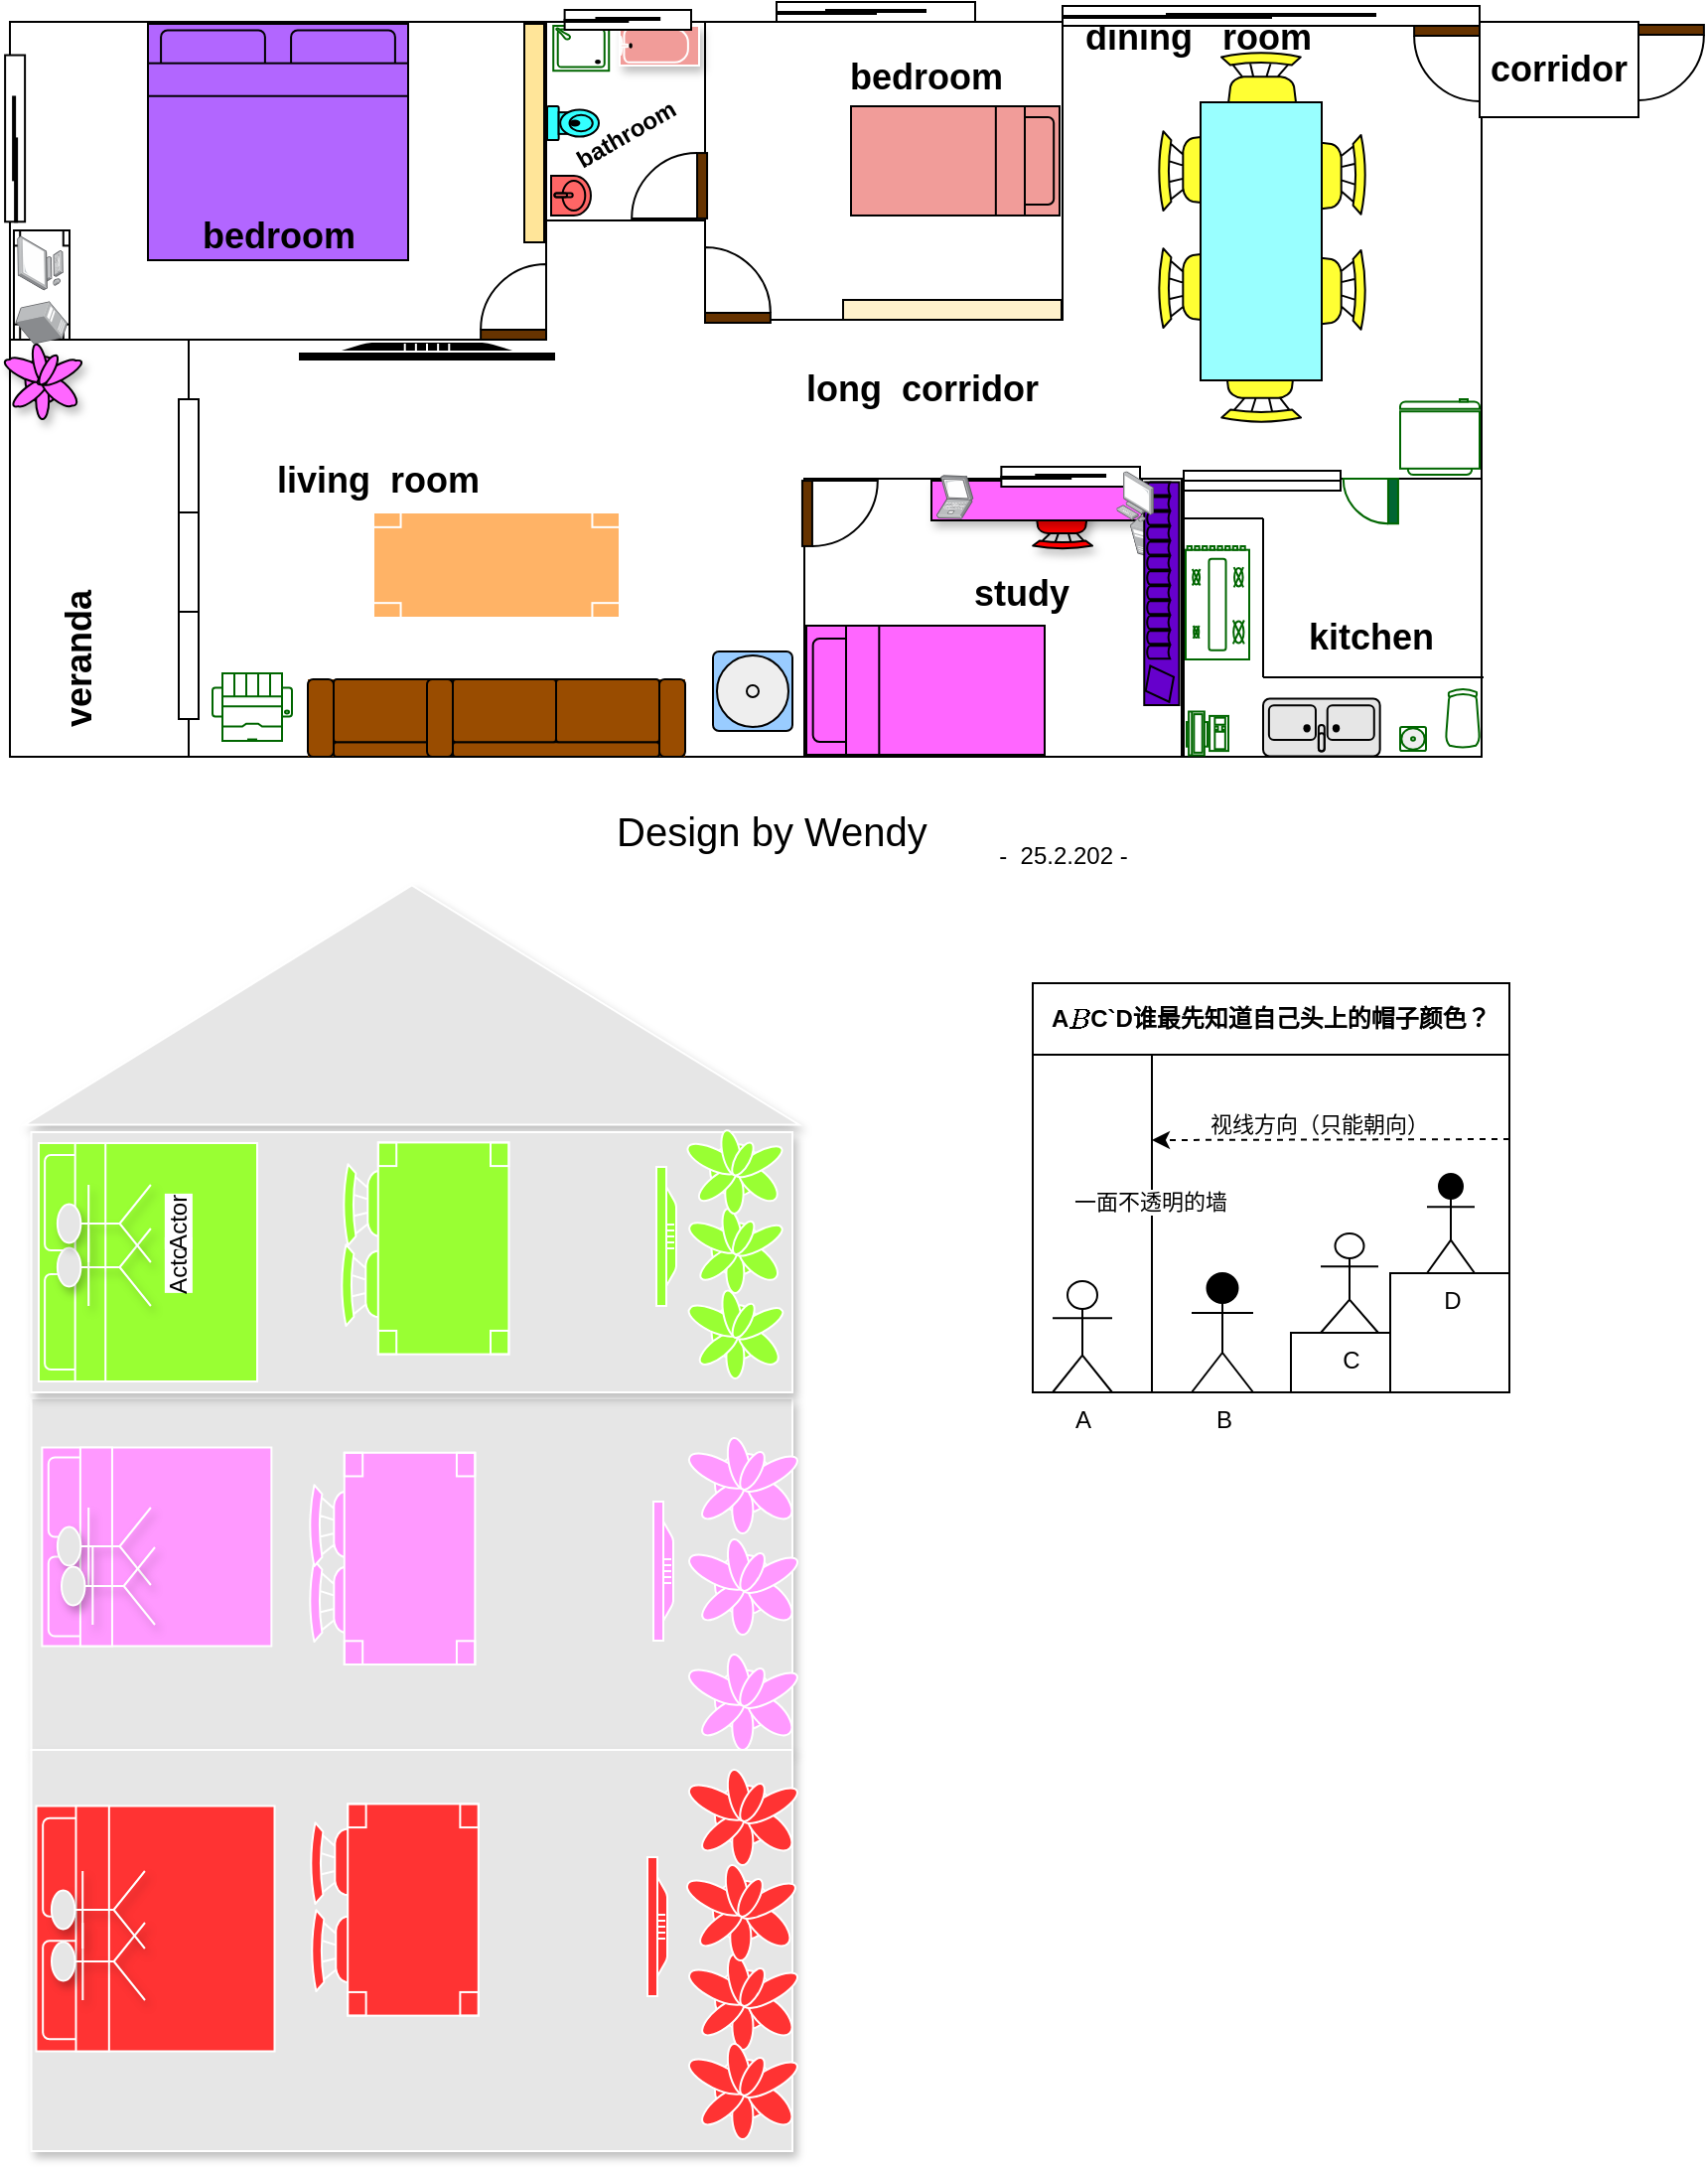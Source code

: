 <mxfile version="13.8.0" type="github">
  <diagram id="pnRXbSAsWbdZZA9hHzEn" name="Page-1">
    <mxGraphModel dx="1422" dy="772" grid="1" gridSize="10" guides="1" tooltips="1" connect="1" arrows="1" fold="1" page="1" pageScale="1" pageWidth="827" pageHeight="1169" math="0" shadow="0">
      <root>
        <mxCell id="0" />
        <mxCell id="1" parent="0" />
        <mxCell id="Aeb1J4XX-xa-QJd8k3CI-2" value="" style="rounded=0;whiteSpace=wrap;html=1;" parent="1" vertex="1">
          <mxGeometry x="41" y="60" width="740" height="370" as="geometry" />
        </mxCell>
        <mxCell id="Aeb1J4XX-xa-QJd8k3CI-3" value="" style="rounded=0;whiteSpace=wrap;html=1;" parent="1" vertex="1">
          <mxGeometry x="40" y="60" width="90" height="370" as="geometry" />
        </mxCell>
        <mxCell id="Aeb1J4XX-xa-QJd8k3CI-4" value="" style="rounded=0;whiteSpace=wrap;html=1;" parent="1" vertex="1">
          <mxGeometry x="125" y="250" width="10" height="161" as="geometry" />
        </mxCell>
        <mxCell id="Aeb1J4XX-xa-QJd8k3CI-7" value="" style="rounded=0;whiteSpace=wrap;html=1;" parent="1" vertex="1">
          <mxGeometry x="125" y="307" width="10" height="50" as="geometry" />
        </mxCell>
        <mxCell id="Aeb1J4XX-xa-QJd8k3CI-9" value="" style="rounded=0;whiteSpace=wrap;html=1;" parent="1" vertex="1">
          <mxGeometry x="40" y="60" width="270" height="160" as="geometry" />
        </mxCell>
        <mxCell id="Aeb1J4XX-xa-QJd8k3CI-10" value="" style="rounded=0;whiteSpace=wrap;html=1;" parent="1" vertex="1">
          <mxGeometry x="390" y="60" width="180" height="150" as="geometry" />
        </mxCell>
        <mxCell id="Aeb1J4XX-xa-QJd8k3CI-11" value="" style="rounded=0;whiteSpace=wrap;html=1;" parent="1" vertex="1">
          <mxGeometry x="310" y="60" width="80" height="100" as="geometry" />
        </mxCell>
        <mxCell id="Aeb1J4XX-xa-QJd8k3CI-18" value="&lt;font style=&quot;font-size: 18px&quot;&gt;&lt;b&gt;corridor&lt;/b&gt;&lt;/font&gt;" style="rounded=0;whiteSpace=wrap;html=1;" parent="1" vertex="1">
          <mxGeometry x="780" y="60" width="80" height="48" as="geometry" />
        </mxCell>
        <mxCell id="Aeb1J4XX-xa-QJd8k3CI-20" value="" style="rounded=0;whiteSpace=wrap;html=1;" parent="1" vertex="1">
          <mxGeometry x="631" y="290" width="150" height="140" as="geometry" />
        </mxCell>
        <mxCell id="Aeb1J4XX-xa-QJd8k3CI-21" value="" style="rounded=0;whiteSpace=wrap;html=1;" parent="1" vertex="1">
          <mxGeometry x="440" y="290" width="190" height="140" as="geometry" />
        </mxCell>
        <mxCell id="Aeb1J4XX-xa-QJd8k3CI-23" value="" style="verticalLabelPosition=bottom;html=1;verticalAlign=top;align=center;shape=mxgraph.floorplan.chair;shadow=0;fillColor=#FFFF33;" parent="1" vertex="1">
          <mxGeometry x="650" y="75" width="40" height="52" as="geometry" />
        </mxCell>
        <mxCell id="Aeb1J4XX-xa-QJd8k3CI-24" value="" style="verticalLabelPosition=bottom;html=1;verticalAlign=top;align=center;shape=mxgraph.floorplan.chair;shadow=0;direction=west;rotation=90;fillColor=#FFFF33;" parent="1" vertex="1">
          <mxGeometry x="624" y="168" width="40" height="52" as="geometry" />
        </mxCell>
        <mxCell id="Aeb1J4XX-xa-QJd8k3CI-25" value="" style="verticalLabelPosition=bottom;html=1;verticalAlign=top;align=center;shape=mxgraph.floorplan.chair;shadow=0;direction=north;fillColor=#FFFF33;" parent="1" vertex="1">
          <mxGeometry x="618" y="115" width="52" height="40" as="geometry" />
        </mxCell>
        <mxCell id="Aeb1J4XX-xa-QJd8k3CI-26" value="" style="verticalLabelPosition=bottom;html=1;verticalAlign=top;align=center;shape=mxgraph.floorplan.chair;shadow=0;direction=south;fillColor=#FFFF33;" parent="1" vertex="1">
          <mxGeometry x="671" y="175" width="52" height="40" as="geometry" />
        </mxCell>
        <mxCell id="Aeb1J4XX-xa-QJd8k3CI-27" value="" style="verticalLabelPosition=bottom;html=1;verticalAlign=top;align=center;shape=mxgraph.floorplan.chair;shadow=0;rotation=90;fillColor=#FFFF33;" parent="1" vertex="1">
          <mxGeometry x="677" y="111" width="40" height="52" as="geometry" />
        </mxCell>
        <mxCell id="Aeb1J4XX-xa-QJd8k3CI-28" value="" style="verticalLabelPosition=bottom;html=1;verticalAlign=top;align=center;shape=mxgraph.floorplan.chair;shadow=0;direction=west;fillColor=#FFFF33;" parent="1" vertex="1">
          <mxGeometry x="650" y="210" width="40" height="52" as="geometry" />
        </mxCell>
        <mxCell id="Aeb1J4XX-xa-QJd8k3CI-29" value="" style="shape=rect;shadow=0;rotation=90;fillColor=#99FFFF;" parent="1" vertex="1">
          <mxGeometry x="600" y="140" width="140" height="61" as="geometry" />
        </mxCell>
        <mxCell id="Aeb1J4XX-xa-QJd8k3CI-32" value="" style="verticalLabelPosition=bottom;html=1;verticalAlign=top;align=center;shape=mxgraph.floorplan.doorLeft;aspect=fixed;rotation=-180;fillColor=#663300;" parent="1" vertex="1">
          <mxGeometry x="277.06" y="185" width="32.94" height="35" as="geometry" />
        </mxCell>
        <mxCell id="Aeb1J4XX-xa-QJd8k3CI-33" value="" style="verticalLabelPosition=bottom;html=1;verticalAlign=top;align=center;shape=mxgraph.floorplan.doorLeft;aspect=fixed;rotation=-180;flipH=1;fillColor=#663300;" parent="1" vertex="1">
          <mxGeometry x="390" y="176.5" width="32.94" height="35" as="geometry" />
        </mxCell>
        <mxCell id="Aeb1J4XX-xa-QJd8k3CI-34" value="" style="verticalLabelPosition=bottom;html=1;verticalAlign=top;align=center;shape=mxgraph.floorplan.doorLeft;aspect=fixed;rotation=-90;flipH=0;flipV=1;fillColor=#663300;" parent="1" vertex="1">
          <mxGeometry x="357.06" y="125" width="32.94" height="35" as="geometry" />
        </mxCell>
        <mxCell id="Aeb1J4XX-xa-QJd8k3CI-36" value="" style="verticalLabelPosition=bottom;html=1;verticalAlign=top;align=center;shape=mxgraph.floorplan.sink_1;rotation=-90;fillColor=#FF6666;" parent="1" vertex="1">
          <mxGeometry x="312.5" y="137.5" width="20" height="20" as="geometry" />
        </mxCell>
        <mxCell id="Aeb1J4XX-xa-QJd8k3CI-37" value="" style="verticalLabelPosition=bottom;html=1;verticalAlign=top;align=center;shape=mxgraph.floorplan.toilet;rotation=-90;fillColor=#33FFFF;" parent="1" vertex="1">
          <mxGeometry x="315" y="98" width="17" height="26" as="geometry" />
        </mxCell>
        <mxCell id="Aeb1J4XX-xa-QJd8k3CI-38" value="" style="verticalLabelPosition=bottom;html=1;verticalAlign=top;align=center;shape=mxgraph.floorplan.doorLeft;aspect=fixed;rotation=90;flipH=0;flipV=1;fillColor=#663300;" parent="1" vertex="1">
          <mxGeometry x="440" y="290" width="32.94" height="35" as="geometry" />
        </mxCell>
        <mxCell id="Aeb1J4XX-xa-QJd8k3CI-39" value="" style="verticalLabelPosition=bottom;html=1;verticalAlign=top;align=center;shape=mxgraph.floorplan.bed_single;rotation=-90;fillColor=#FF66FF;" parent="1" vertex="1">
          <mxGeometry x="468.5" y="336.5" width="65" height="120" as="geometry" />
        </mxCell>
        <mxCell id="Aeb1J4XX-xa-QJd8k3CI-40" value="" style="verticalLabelPosition=bottom;html=1;verticalAlign=top;align=center;shape=mxgraph.floorplan.doorLeft;aspect=fixed;rotation=0;flipH=1;fillColor=#663300;" parent="1" vertex="1">
          <mxGeometry x="747.06" y="62" width="32.94" height="35" as="geometry" />
        </mxCell>
        <mxCell id="Aeb1J4XX-xa-QJd8k3CI-41" value="" style="verticalLabelPosition=bottom;html=1;verticalAlign=top;align=center;shape=mxgraph.floorplan.doorLeft;aspect=fixed;rotation=0;flipH=0;flipV=0;fillColor=#663300;" parent="1" vertex="1">
          <mxGeometry x="860" y="61.5" width="32.94" height="35" as="geometry" />
        </mxCell>
        <mxCell id="Aeb1J4XX-xa-QJd8k3CI-54" value="" style="group;fillColor=#994C00;" parent="1" vertex="1" connectable="0">
          <mxGeometry x="190" y="391" width="190" height="39" as="geometry" />
        </mxCell>
        <mxCell id="Aeb1J4XX-xa-QJd8k3CI-45" value="" style="verticalLabelPosition=bottom;html=1;verticalAlign=top;align=center;shape=mxgraph.floorplan.couch;rotation=-180;fillColor=#994C00;" parent="Aeb1J4XX-xa-QJd8k3CI-54" vertex="1">
          <mxGeometry width="130" height="39" as="geometry" />
        </mxCell>
        <mxCell id="Aeb1J4XX-xa-QJd8k3CI-46" value="" style="verticalLabelPosition=bottom;html=1;verticalAlign=top;align=center;shape=mxgraph.floorplan.couch;rotation=-180;fillColor=#994C00;" parent="Aeb1J4XX-xa-QJd8k3CI-54" vertex="1">
          <mxGeometry x="60" width="130" height="39" as="geometry" />
        </mxCell>
        <mxCell id="Aeb1J4XX-xa-QJd8k3CI-57" value="" style="verticalLabelPosition=bottom;html=1;verticalAlign=top;align=center;shape=mxgraph.floorplan.bed_double;fillColor=#B266FF;" parent="1" vertex="1">
          <mxGeometry x="109.5" y="61" width="131" height="119" as="geometry" />
        </mxCell>
        <mxCell id="Aeb1J4XX-xa-QJd8k3CI-58" value="" style="verticalLabelPosition=bottom;html=1;verticalAlign=top;align=center;shape=mxgraph.floorplan.wall;fillColor=#FFE599;direction=south;" parent="1" vertex="1">
          <mxGeometry x="275" y="61" width="58" height="110" as="geometry" />
        </mxCell>
        <mxCell id="Aeb1J4XX-xa-QJd8k3CI-60" value="" style="verticalLabelPosition=bottom;html=1;verticalAlign=top;align=center;shape=mxgraph.floorplan.water_cooler;fillColor=#99CCFF;" parent="1" vertex="1">
          <mxGeometry x="394" y="377" width="40" height="40" as="geometry" />
        </mxCell>
        <mxCell id="Aeb1J4XX-xa-QJd8k3CI-61" value="" style="verticalLabelPosition=bottom;html=1;verticalAlign=top;align=center;shape=mxgraph.floorplan.sink_double;rotation=-180;fillColor=#E6E6E6;" parent="1" vertex="1">
          <mxGeometry x="671" y="400.75" width="58.83" height="29" as="geometry" />
        </mxCell>
        <mxCell id="Aeb1J4XX-xa-QJd8k3CI-65" value="" style="verticalLabelPosition=bottom;html=1;verticalAlign=top;align=center;shape=mxgraph.floorplan.chair;shadow=1;direction=west;rotation=0;fillColor=#FF0000;" parent="1" vertex="1">
          <mxGeometry x="555" y="292.5" width="30" height="33" as="geometry" />
        </mxCell>
        <mxCell id="Aeb1J4XX-xa-QJd8k3CI-62" value="" style="rounded=0;whiteSpace=wrap;html=1;shadow=1;fillColor=#FF66FF;" parent="1" vertex="1">
          <mxGeometry x="504" y="291" width="106" height="20" as="geometry" />
        </mxCell>
        <mxCell id="Aeb1J4XX-xa-QJd8k3CI-66" value="" style="verticalLabelPosition=bottom;html=1;verticalAlign=top;align=center;shape=mxgraph.floorplan.bed_single;rotation=90;fillColor=#F19C99;" parent="1" vertex="1">
          <mxGeometry x="488.5" y="77.5" width="55" height="105" as="geometry" />
        </mxCell>
        <mxCell id="Aeb1J4XX-xa-QJd8k3CI-68" value="&lt;font style=&quot;font-size: 18px&quot;&gt;bedroom&lt;/font&gt;" style="text;html=1;align=center;verticalAlign=middle;resizable=0;points=[];autosize=1;fontStyle=1" parent="1" vertex="1">
          <mxGeometry x="125" y="157.5" width="100" height="20" as="geometry" />
        </mxCell>
        <mxCell id="Aeb1J4XX-xa-QJd8k3CI-69" value="&lt;font style=&quot;font-size: 12px&quot;&gt;bathroom&lt;/font&gt;" style="text;html=1;align=center;verticalAlign=middle;resizable=0;points=[];autosize=1;fontStyle=1;rotation=-30;" parent="1" vertex="1">
          <mxGeometry x="315" y="107" width="70" height="20" as="geometry" />
        </mxCell>
        <mxCell id="Aeb1J4XX-xa-QJd8k3CI-70" value="&lt;font style=&quot;font-size: 18px&quot;&gt;dining&amp;nbsp; &amp;nbsp;room&lt;/font&gt;" style="text;html=1;align=center;verticalAlign=middle;resizable=0;points=[];autosize=1;fontStyle=1" parent="1" vertex="1">
          <mxGeometry x="572.5" y="57.5" width="130" height="20" as="geometry" />
        </mxCell>
        <mxCell id="Aeb1J4XX-xa-QJd8k3CI-71" value="&lt;font style=&quot;font-size: 18px&quot;&gt;living&amp;nbsp; room&lt;/font&gt;" style="text;html=1;align=center;verticalAlign=middle;resizable=0;points=[];autosize=1;fontStyle=1" parent="1" vertex="1">
          <mxGeometry x="165.44" y="281" width="120" height="20" as="geometry" />
        </mxCell>
        <mxCell id="Aeb1J4XX-xa-QJd8k3CI-72" value="&lt;font style=&quot;font-size: 18px&quot;&gt;study&lt;/font&gt;" style="text;html=1;align=center;verticalAlign=middle;resizable=0;points=[];autosize=1;fontStyle=1" parent="1" vertex="1">
          <mxGeometry x="519" y="337.5" width="60" height="20" as="geometry" />
        </mxCell>
        <mxCell id="Aeb1J4XX-xa-QJd8k3CI-73" value="&lt;font style=&quot;font-size: 18px&quot;&gt;kitchen&lt;/font&gt;" style="text;html=1;align=center;verticalAlign=middle;resizable=0;points=[];autosize=1;fontStyle=1" parent="1" vertex="1">
          <mxGeometry x="685.0" y="360" width="80" height="20" as="geometry" />
        </mxCell>
        <mxCell id="Aeb1J4XX-xa-QJd8k3CI-74" value="&lt;font style=&quot;font-size: 18px&quot;&gt;bedroom&lt;/font&gt;" style="text;html=1;align=center;verticalAlign=middle;resizable=0;points=[];autosize=1;fontStyle=1" parent="1" vertex="1">
          <mxGeometry x="451" y="78" width="100" height="20" as="geometry" />
        </mxCell>
        <mxCell id="Aeb1J4XX-xa-QJd8k3CI-77" value="&lt;font style=&quot;font-size: 18px&quot;&gt;veranda&lt;/font&gt;" style="text;html=1;align=center;verticalAlign=middle;resizable=0;points=[];autosize=1;fontStyle=1;flipV=1;flipH=1;rotation=-90;" parent="1" vertex="1">
          <mxGeometry x="30" y="371" width="90" height="20" as="geometry" />
        </mxCell>
        <mxCell id="Aeb1J4XX-xa-QJd8k3CI-79" value="&lt;b&gt;&lt;font style=&quot;font-size: 18px&quot;&gt;long&amp;nbsp; corridor&lt;/font&gt;&lt;/b&gt;" style="text;html=1;align=center;verticalAlign=middle;resizable=0;points=[];autosize=1;" parent="1" vertex="1">
          <mxGeometry x="434" y="235" width="130" height="20" as="geometry" />
        </mxCell>
        <mxCell id="Aeb1J4XX-xa-QJd8k3CI-81" value="" style="verticalLabelPosition=bottom;html=1;verticalAlign=top;align=center;shape=mxgraph.floorplan.plant;shadow=1;fillColor=#FF66FF;" parent="1" vertex="1">
          <mxGeometry x="41" y="220" width="29" height="40" as="geometry" />
        </mxCell>
        <mxCell id="Aeb1J4XX-xa-QJd8k3CI-86" value="" style="verticalLabelPosition=bottom;html=1;verticalAlign=top;align=center;shape=mxgraph.floorplan.bathtub;shadow=1;strokeColor=#FFFFFF;fillColor=#F19C99;" parent="1" vertex="1">
          <mxGeometry x="347" y="62" width="40" height="20" as="geometry" />
        </mxCell>
        <mxCell id="Aeb1J4XX-xa-QJd8k3CI-87" value="" style="verticalLabelPosition=bottom;html=1;verticalAlign=top;align=center;shape=mxgraph.floorplan.wall;fillColor=#FFF2CC;direction=south;rotation=90;" parent="1" vertex="1">
          <mxGeometry x="485.5" y="150" width="58" height="110" as="geometry" />
        </mxCell>
        <mxCell id="Aeb1J4XX-xa-QJd8k3CI-88" value="" style="triangle;whiteSpace=wrap;html=1;shadow=1;strokeColor=#FFFFFF;fillColor=#E6E6E6;rotation=-90;" parent="1" vertex="1">
          <mxGeometry x="182.13" y="360" width="120.5" height="390" as="geometry" />
        </mxCell>
        <mxCell id="Aeb1J4XX-xa-QJd8k3CI-89" value="" style="rounded=0;whiteSpace=wrap;html=1;shadow=1;strokeColor=#FFFFFF;fillColor=#E6E6E6;" parent="1" vertex="1">
          <mxGeometry x="50.75" y="753" width="383.25" height="177" as="geometry" />
        </mxCell>
        <mxCell id="Aeb1J4XX-xa-QJd8k3CI-90" value="" style="rounded=0;whiteSpace=wrap;html=1;shadow=1;strokeColor=#FFFFFF;fillColor=#E6E6E6;" parent="1" vertex="1">
          <mxGeometry x="50.75" y="930" width="383.25" height="202" as="geometry" />
        </mxCell>
        <mxCell id="Aeb1J4XX-xa-QJd8k3CI-91" value="" style="rounded=0;whiteSpace=wrap;html=1;shadow=1;strokeColor=#FFFFFF;fillColor=#E6E6E6;" parent="1" vertex="1">
          <mxGeometry x="50.75" y="619" width="383.25" height="131" as="geometry" />
        </mxCell>
        <mxCell id="Aeb1J4XX-xa-QJd8k3CI-99" value="" style="verticalLabelPosition=bottom;html=1;verticalAlign=top;align=center;shape=mxgraph.floorplan.bed_double;shadow=0;strokeColor=#FFFFFF;fillColor=#99FF33;rotation=-90;" parent="1" vertex="1">
          <mxGeometry x="49.5" y="629.5" width="120" height="110" as="geometry" />
        </mxCell>
        <mxCell id="Aeb1J4XX-xa-QJd8k3CI-93" value="Actor" style="shape=umlActor;verticalLabelPosition=bottom;labelBackgroundColor=#ffffff;verticalAlign=top;html=1;outlineConnect=0;shadow=1;strokeColor=#FFFFFF;fillColor=#E6E6E6;rotation=-90;" parent="1" vertex="1">
          <mxGeometry x="67.94" y="663.5" width="39" height="47" as="geometry" />
        </mxCell>
        <mxCell id="Aeb1J4XX-xa-QJd8k3CI-101" value="Actor" style="shape=umlActor;verticalLabelPosition=bottom;labelBackgroundColor=#ffffff;verticalAlign=top;html=1;outlineConnect=0;shadow=1;strokeColor=#FFFFFF;fillColor=#E6E6E6;rotation=-90;" parent="1" vertex="1">
          <mxGeometry x="67.94" y="641.5" width="39" height="47" as="geometry" />
        </mxCell>
        <mxCell id="Aeb1J4XX-xa-QJd8k3CI-102" value="" style="verticalLabelPosition=bottom;html=1;verticalAlign=top;align=center;shape=mxgraph.floorplan.flat_tv;shadow=0;strokeColor=#FFFFFF;fillColor=#99FF33;rotation=90;" parent="1" vertex="1">
          <mxGeometry x="335.5" y="666.5" width="70" height="10" as="geometry" />
        </mxCell>
        <mxCell id="Aeb1J4XX-xa-QJd8k3CI-103" value="" style="verticalLabelPosition=bottom;html=1;verticalAlign=top;align=center;shape=mxgraph.floorplan.plant;shadow=0;strokeColor=#FFFFFF;fillColor=#FF99FF;" parent="1" vertex="1">
          <mxGeometry x="384" y="770" width="47" height="51" as="geometry" />
        </mxCell>
        <mxCell id="Aeb1J4XX-xa-QJd8k3CI-104" value="" style="verticalLabelPosition=bottom;html=1;verticalAlign=top;align=center;shape=mxgraph.floorplan.plant;shadow=0;strokeColor=#FFFFFF;fillColor=#FF99FF;" parent="1" vertex="1">
          <mxGeometry x="384.06" y="821" width="47" height="51" as="geometry" />
        </mxCell>
        <mxCell id="Aeb1J4XX-xa-QJd8k3CI-105" value="" style="verticalLabelPosition=bottom;html=1;verticalAlign=top;align=center;shape=mxgraph.floorplan.plant;shadow=0;strokeColor=#FFFFFF;fillColor=#FF99FF;" parent="1" vertex="1">
          <mxGeometry x="384" y="879" width="47" height="51" as="geometry" />
        </mxCell>
        <mxCell id="Aeb1J4XX-xa-QJd8k3CI-108" value="" style="verticalLabelPosition=bottom;html=1;verticalAlign=top;align=center;shape=mxgraph.floorplan.bed_double;shadow=0;strokeColor=#FFFFFF;fillColor=#FF99FF;rotation=-90;" parent="1" vertex="1">
          <mxGeometry x="63.94" y="770" width="100" height="115.5" as="geometry" />
        </mxCell>
        <mxCell id="Aeb1J4XX-xa-QJd8k3CI-109" value="" style="verticalLabelPosition=bottom;html=1;verticalAlign=top;align=center;shape=mxgraph.floorplan.flat_tv;shadow=0;strokeColor=#FFFFFF;fillColor=#FF99FF;rotation=90;" parent="1" vertex="1">
          <mxGeometry x="334" y="835" width="70" height="10" as="geometry" />
        </mxCell>
        <mxCell id="Aeb1J4XX-xa-QJd8k3CI-106" value="&lt;span style=&quot;color: rgba(0 , 0 , 0 , 0) ; font-family: monospace ; font-size: 0px ; background-color: rgb(248 , 249 , 250)&quot;&gt;%3CmxGraphModel%3E%3Croot%3E%3CmxCell%20id%3D%220%22%2F%3E%3CmxCell%20id%3D%221%22%20parent%3D%220%22%2F%3E%3CmxCell%20id%3D%222%22%20value%3D%22Actor%22%20style%3D%22shape%3DumlActor%3BverticalLabelPosition%3Dbottom%3BlabelBackgroundColor%3D%23ffffff%3BverticalAlign%3Dtop%3Bhtml%3D1%3BoutlineConnect%3D0%3Bshadow%3D1%3BstrokeColor%3D%23FFFFFF%3BfillColor%3D%23E6E6E6%3Brotation%3D-90%3B%22%20vertex%3D%221%22%20parent%3D%221%22%3E%3CmxGeometry%20x%3D%22393.94%22%20y%3D%22619.5%22%20width%3D%2239%22%20height%3D%2247%22%20as%3D%22geometry%22%2F%3E%3C%2FmxCell%3E%3C%2Froot%3E%3C%2FmxGraphModel%3E&lt;/span&gt;&lt;span style=&quot;color: rgba(0 , 0 , 0 , 0) ; font-family: monospace ; font-size: 0px ; background-color: rgb(248 , 249 , 250)&quot;&gt;%3CmxGraphModel%3E%3Croot%3E%3CmxCell%20id%3D%220%22%2F%3E%3CmxCell%20id%3D%221%22%20parent%3D%220%22%2F%3E%3CmxCell%20id%3D%222%22%20value%3D%22Actor%22%20style%3D%22shape%3DumlActor%3BverticalLabelPosition%3Dbottom%3BlabelBackgroundColor%3D%23ffffff%3BverticalAlign%3Dtop%3Bhtml%3D1%3BoutlineConnect%3D0%3Bshadow%3D1%3BstrokeColor%3D%23FFFFFF%3BfillColor%3D%23E6E6E6%3Brotation%3D-90%3B%22%20vertex%3D%221%22%20parent%3D%221%22%3E%3CmxGeometry%20x%3D%22393.94%22%20y%3D%22619.5%22%20width%3D%2239%22%20height%3D%2247%22%20as%3D%22geometry%22%2F%3E%3C%2FmxCell%3E%3C%2Froot%3E%3C%2FmxGraphModel%3E&lt;/span&gt;&lt;span style=&quot;color: rgba(0 , 0 , 0 , 0) ; font-family: monospace ; font-size: 0px ; background-color: rgb(248 , 249 , 250)&quot;&gt;%3CmxGraphModel%3E%3Croot%3E%3CmxCell%20id%3D%220%22%2F%3E%3CmxCell%20id%3D%221%22%20parent%3D%220%22%2F%3E%3CmxCell%20id%3D%222%22%20value%3D%22Actor%22%20style%3D%22shape%3DumlActor%3BverticalLabelPosition%3Dbottom%3BlabelBackgroundColor%3D%23ffffff%3BverticalAlign%3Dtop%3Bhtml%3D1%3BoutlineConnect%3D0%3Bshadow%3D1%3BstrokeColor%3D%23FFFFFF%3BfillColor%3D%23E6E6E6%3Brotation%3D-90%3B%22%20vertex%3D%221%22%20parent%3D%221%22%3E%3CmxGeometry%20x%3D%22393.94%22%20y%3D%22619.5%22%20width%3D%2239%22%20height%3D%2247%22%20as%3D%22geometry%22%2F%3E%3C%2FmxCell%3E%3C%2Froot%3E%3C%2FmxGraphModel%3E&lt;/span&gt;" style="shape=umlActor;verticalLabelPosition=bottom;labelBackgroundColor=#ffffff;verticalAlign=top;html=1;outlineConnect=0;shadow=1;strokeColor=#FFFFFF;fillColor=#E6E6E6;rotation=-90;" parent="1" vertex="1">
          <mxGeometry x="67.94" y="804" width="39" height="47" as="geometry" />
        </mxCell>
        <mxCell id="Aeb1J4XX-xa-QJd8k3CI-107" value="" style="shape=umlActor;verticalLabelPosition=bottom;labelBackgroundColor=#ffffff;verticalAlign=top;html=1;outlineConnect=0;shadow=1;strokeColor=#FFFFFF;fillColor=#E6E6E6;rotation=-90;" parent="1" vertex="1">
          <mxGeometry x="70" y="824" width="39" height="47" as="geometry" />
        </mxCell>
        <mxCell id="Aeb1J4XX-xa-QJd8k3CI-113" value="" style="verticalLabelPosition=bottom;html=1;verticalAlign=top;align=center;shape=mxgraph.floorplan.bed_double;shadow=0;strokeColor=#FFFFFF;fillColor=#FF3333;rotation=-90;" parent="1" vertex="1">
          <mxGeometry x="51.5" y="960" width="123.5" height="120" as="geometry" />
        </mxCell>
        <mxCell id="Aeb1J4XX-xa-QJd8k3CI-114" value="" style="shape=umlActor;verticalLabelPosition=bottom;labelBackgroundColor=#ffffff;verticalAlign=top;html=1;outlineConnect=0;shadow=1;strokeColor=#FFFFFF;fillColor=#E6E6E6;rotation=-90;" parent="1" vertex="1">
          <mxGeometry x="65" y="1013" width="39" height="47" as="geometry" />
        </mxCell>
        <mxCell id="Aeb1J4XX-xa-QJd8k3CI-115" value="" style="shape=umlActor;verticalLabelPosition=bottom;labelBackgroundColor=#ffffff;verticalAlign=top;html=1;outlineConnect=0;shadow=1;strokeColor=#FFFFFF;fillColor=#E6E6E6;rotation=-90;" parent="1" vertex="1">
          <mxGeometry x="64.94" y="987" width="39" height="47" as="geometry" />
        </mxCell>
        <mxCell id="Aeb1J4XX-xa-QJd8k3CI-116" value="" style="verticalLabelPosition=bottom;html=1;verticalAlign=top;align=center;shape=mxgraph.floorplan.flat_tv;shadow=0;strokeColor=#FFFFFF;fillColor=#FF3333;rotation=90;" parent="1" vertex="1">
          <mxGeometry x="331" y="1014" width="70" height="10" as="geometry" />
        </mxCell>
        <mxCell id="Aeb1J4XX-xa-QJd8k3CI-117" value="" style="verticalLabelPosition=bottom;html=1;verticalAlign=top;align=center;shape=mxgraph.floorplan.plant;shadow=0;strokeColor=#FFFFFF;fillColor=#FF3333;" parent="1" vertex="1">
          <mxGeometry x="384.06" y="1030" width="47" height="51" as="geometry" />
        </mxCell>
        <mxCell id="Aeb1J4XX-xa-QJd8k3CI-118" value="" style="verticalLabelPosition=bottom;html=1;verticalAlign=top;align=center;shape=mxgraph.floorplan.plant;shadow=0;strokeColor=#FFFFFF;fillColor=#FF3333;" parent="1" vertex="1">
          <mxGeometry x="383" y="985" width="47" height="51" as="geometry" />
        </mxCell>
        <mxCell id="Aeb1J4XX-xa-QJd8k3CI-119" value="" style="verticalLabelPosition=bottom;html=1;verticalAlign=top;align=center;shape=mxgraph.floorplan.plant;shadow=0;strokeColor=#FFFFFF;fillColor=#FF3333;" parent="1" vertex="1">
          <mxGeometry x="384" y="937" width="47" height="51" as="geometry" />
        </mxCell>
        <mxCell id="Aeb1J4XX-xa-QJd8k3CI-120" value="" style="verticalLabelPosition=bottom;html=1;verticalAlign=top;align=center;shape=mxgraph.floorplan.plant;shadow=0;strokeColor=#FFFFFF;fillColor=#FF3333;" parent="1" vertex="1">
          <mxGeometry x="384" y="1075" width="47" height="51" as="geometry" />
        </mxCell>
        <mxCell id="Aeb1J4XX-xa-QJd8k3CI-121" value="" style="verticalLabelPosition=bottom;html=1;verticalAlign=top;align=center;shape=mxgraph.floorplan.plant;shadow=0;strokeColor=#FFFFFF;fillColor=#99FF33;" parent="1" vertex="1">
          <mxGeometry x="384" y="655" width="40" height="45" as="geometry" />
        </mxCell>
        <mxCell id="Aeb1J4XX-xa-QJd8k3CI-122" value="&lt;span style=&quot;color: rgba(0 , 0 , 0 , 0) ; font-family: monospace ; font-size: 0px&quot;&gt;%3CmxGraphModel%3E%3Croot%3E%3CmxCell%20id%3D%220%22%2F%3E%3CmxCell%20id%3D%221%22%20parent%3D%220%22%2F%3E%3CmxCell%20id%3D%222%22%20value%3D%22%22%20style%3D%22verticalLabelPosition%3Dbottom%3Bhtml%3D1%3BverticalAlign%3Dtop%3Balign%3Dcenter%3Bshape%3Dmxgraph.floorplan.plant%3Bshadow%3D0%3BstrokeColor%3D%23FFFFFF%3BfillColor%3D%23FF3333%3B%22%20vertex%3D%221%22%20parent%3D%221%22%3E%3CmxGeometry%20x%3D%22570.5%22%20y%3D%22649%22%20width%3D%2247%22%20height%3D%2251%22%20as%3D%22geometry%22%2F%3E%3C%2FmxCell%3E%3C%2Froot%3E%3C%2FmxGraphModel%3E&lt;/span&gt;" style="verticalLabelPosition=bottom;html=1;verticalAlign=top;align=center;shape=mxgraph.floorplan.plant;shadow=0;strokeColor=#FFFFFF;fillColor=#99FF33;" parent="1" vertex="1">
          <mxGeometry x="383" y="615.5" width="41" height="44.5" as="geometry" />
        </mxCell>
        <mxCell id="Aeb1J4XX-xa-QJd8k3CI-123" value="&lt;span style=&quot;color: rgba(0 , 0 , 0 , 0) ; font-family: monospace ; font-size: 0px&quot;&gt;V&lt;/span&gt;&lt;span style=&quot;color: rgba(0 , 0 , 0 , 0) ; font-family: monospace ; font-size: 0px&quot;&gt;%3CmxGraphModel%3E%3Croot%3E%3CmxCell%20id%3D%220%22%2F%3E%3CmxCell%20id%3D%221%22%20parent%3D%220%22%2F%3E%3CmxCell%20id%3D%222%22%20value%3D%22%26lt%3Bspan%20style%3D%26quot%3Bcolor%3A%20rgba(0%20%2C%200%20%2C%200%20%2C%200)%20%3B%20font-family%3A%20monospace%20%3B%20font-size%3A%200px%26quot%3B%26gt%3B%253CmxGraphModel%253E%253Croot%253E%253CmxCell%2520id%253D%25220%2522%252F%253E%253CmxCell%2520id%253D%25221%2522%2520parent%253D%25220%2522%252F%253E%253CmxCell%2520id%253D%25222%2522%2520value%253D%2522%2522%2520style%253D%2522verticalLabelPosition%253Dbottom%253Bhtml%253D1%253BverticalAlign%253Dtop%253Balign%253Dcenter%253Bshape%253Dmxgraph.floorplan.plant%253Bshadow%253D0%253BstrokeColor%253D%2523FFFFFF%253BfillColor%253D%2523FF3333%253B%2522%2520vertex%253D%25221%2522%2520parent%253D%25221%2522%253E%253CmxGeometry%2520x%253D%2522570.5%2522%2520y%253D%2522649%2522%2520width%253D%252247%2522%2520height%253D%252251%2522%2520as%253D%2522geometry%2522%252F%253E%253C%252FmxCell%253E%253C%252Froot%253E%253C%252FmxGraphModel%253E%26lt%3B%2Fspan%26gt%3B%22%20style%3D%22verticalLabelPosition%3Dbottom%3Bhtml%3D1%3BverticalAlign%3Dtop%3Balign%3Dcenter%3Bshape%3Dmxgraph.floorplan.plant%3Bshadow%3D0%3BstrokeColor%3D%23FFFFFF%3BfillColor%3D%23FF3333%3B%22%20vertex%3D%221%22%20parent%3D%221%22%3E%3CmxGeometry%20x%3D%22580.5%22%20y%3D%22659%22%20width%3D%2247%22%20height%3D%2251%22%20as%3D%22geometry%22%2F%3E%3C%2FmxCell%3E%3C%2Froot%3E%3C%2FmxGraphModel%3E&lt;/span&gt;" style="verticalLabelPosition=bottom;html=1;verticalAlign=top;align=center;shape=mxgraph.floorplan.plant;shadow=0;strokeColor=#FFFFFF;fillColor=#99FF33;" parent="1" vertex="1">
          <mxGeometry x="384" y="696" width="40" height="47" as="geometry" />
        </mxCell>
        <mxCell id="Aeb1J4XX-xa-QJd8k3CI-124" value="" style="verticalLabelPosition=bottom;html=1;verticalAlign=top;align=center;shape=mxgraph.floorplan.flat_tv;shadow=0;strokeColor=#FFFFFF;fillColor=#000000;" parent="1" vertex="1">
          <mxGeometry x="185" y="221" width="130" height="10" as="geometry" />
        </mxCell>
        <mxCell id="Aeb1J4XX-xa-QJd8k3CI-125" value="" style="verticalLabelPosition=bottom;html=1;verticalAlign=top;align=center;shape=mxgraph.floorplan.chair;shadow=0;strokeColor=#FFFFFF;fillColor=#FF99FF;rotation=-90;" parent="1" vertex="1">
          <mxGeometry x="196" y="829" width="41" height="52" as="geometry" />
        </mxCell>
        <mxCell id="Aeb1J4XX-xa-QJd8k3CI-127" value="" style="verticalLabelPosition=bottom;html=1;verticalAlign=top;align=center;shape=mxgraph.floorplan.chair;shadow=0;strokeColor=#FFFFFF;fillColor=#FF99FF;rotation=-90;" parent="1" vertex="1">
          <mxGeometry x="196" y="791" width="41" height="52" as="geometry" />
        </mxCell>
        <mxCell id="Aeb1J4XX-xa-QJd8k3CI-128" value="" style="verticalLabelPosition=bottom;html=1;verticalAlign=top;align=center;shape=mxgraph.floorplan.table;shadow=0;strokeColor=#FFFFFF;fillColor=#FF99FF;rotation=-90;" parent="1" vertex="1">
          <mxGeometry x="187.97" y="800.79" width="106.62" height="65.81" as="geometry" />
        </mxCell>
        <mxCell id="Aeb1J4XX-xa-QJd8k3CI-131" value="" style="verticalLabelPosition=bottom;html=1;verticalAlign=top;align=center;shape=mxgraph.floorplan.chair;shadow=0;strokeColor=#FFFFFF;fillColor=#FF3333;rotation=-90;" parent="1" vertex="1">
          <mxGeometry x="196.97" y="1005" width="41" height="52" as="geometry" />
        </mxCell>
        <mxCell id="Aeb1J4XX-xa-QJd8k3CI-132" value="" style="verticalLabelPosition=bottom;html=1;verticalAlign=top;align=center;shape=mxgraph.floorplan.chair;shadow=0;strokeColor=#FFFFFF;fillColor=#FF3333;rotation=-90;" parent="1" vertex="1">
          <mxGeometry x="196.5" y="961" width="41" height="52" as="geometry" />
        </mxCell>
        <mxCell id="Aeb1J4XX-xa-QJd8k3CI-133" value="" style="verticalLabelPosition=bottom;html=1;verticalAlign=top;align=center;shape=mxgraph.floorplan.chair;shadow=0;strokeColor=#FFFFFF;fillColor=#99FF33;rotation=-90;" parent="1" vertex="1">
          <mxGeometry x="213" y="629.5" width="41" height="52" as="geometry" />
        </mxCell>
        <mxCell id="Aeb1J4XX-xa-QJd8k3CI-134" value="" style="verticalLabelPosition=bottom;html=1;verticalAlign=top;align=center;shape=mxgraph.floorplan.chair;shadow=0;strokeColor=#FFFFFF;fillColor=#99FF33;rotation=-90;" parent="1" vertex="1">
          <mxGeometry x="212" y="670" width="41" height="52" as="geometry" />
        </mxCell>
        <mxCell id="Aeb1J4XX-xa-QJd8k3CI-130" value="" style="verticalLabelPosition=bottom;html=1;verticalAlign=top;align=center;shape=mxgraph.floorplan.table;shadow=0;strokeColor=#FFFFFF;fillColor=#99FF33;rotation=-90;" parent="1" vertex="1">
          <mxGeometry x="205" y="644.6" width="106.62" height="65.81" as="geometry" />
        </mxCell>
        <mxCell id="Aeb1J4XX-xa-QJd8k3CI-129" value="" style="verticalLabelPosition=bottom;html=1;verticalAlign=top;align=center;shape=mxgraph.floorplan.table;shadow=0;strokeColor=#FFFFFF;fillColor=#FF3333;rotation=-90;" parent="1" vertex="1">
          <mxGeometry x="189.69" y="977.6" width="106.62" height="65.81" as="geometry" />
        </mxCell>
        <mxCell id="Aeb1J4XX-xa-QJd8k3CI-135" value="Design by Wendy&amp;nbsp;" style="text;html=1;align=center;verticalAlign=middle;resizable=0;points=[];autosize=1;fontSize=20;" parent="1" vertex="1">
          <mxGeometry x="371.19" y="456.5" width="110" height="20" as="geometry" />
        </mxCell>
        <mxCell id="Aeb1J4XX-xa-QJd8k3CI-138" value="-&amp;nbsp; 25.2.202 -" style="text;html=1;align=center;verticalAlign=middle;resizable=0;points=[];autosize=1;" parent="1" vertex="1">
          <mxGeometry x="525" y="470" width="90" height="20" as="geometry" />
        </mxCell>
        <mxCell id="Aeb1J4XX-xa-QJd8k3CI-139" value="" style="verticalLabelPosition=bottom;html=1;verticalAlign=top;align=center;shape=mxgraph.floorplan.table;shadow=0;strokeColor=#FFFFFF;fillColor=#FFB366;" parent="1" vertex="1">
          <mxGeometry x="223" y="307" width="124" height="53" as="geometry" />
        </mxCell>
        <mxCell id="zgsh-HRRBRmctU79bV9W-19" value="" style="points=[];aspect=fixed;html=1;align=center;shadow=0;dashed=0;image;image=img/lib/allied_telesis/computer_and_terminals/Laptop.svg;rotation=-30;" parent="1" vertex="1">
          <mxGeometry x="502.83" y="287.32" width="23.41" height="23.75" as="geometry" />
        </mxCell>
        <mxCell id="Vu0no6PkMsiXkVen8RK5-13" value="" style="rounded=0;whiteSpace=wrap;html=1;fillColor=#FFFFFF;" vertex="1" parent="1">
          <mxGeometry x="555" y="580" width="240" height="170" as="geometry" />
        </mxCell>
        <mxCell id="Vu0no6PkMsiXkVen8RK5-14" value="" style="endArrow=none;html=1;" edge="1" parent="1">
          <mxGeometry width="50" height="50" relative="1" as="geometry">
            <mxPoint x="615" y="750" as="sourcePoint" />
            <mxPoint x="615" y="580" as="targetPoint" />
            <Array as="points" />
          </mxGeometry>
        </mxCell>
        <mxCell id="Vu0no6PkMsiXkVen8RK5-15" value="一面不透明的墙" style="edgeLabel;html=1;align=center;verticalAlign=middle;resizable=0;points=[];" vertex="1" connectable="0" parent="Vu0no6PkMsiXkVen8RK5-14">
          <mxGeometry x="0.129" y="1" relative="1" as="geometry">
            <mxPoint as="offset" />
          </mxGeometry>
        </mxCell>
        <mxCell id="Vu0no6PkMsiXkVen8RK5-16" value="" style="rounded=0;whiteSpace=wrap;html=1;" vertex="1" parent="1">
          <mxGeometry x="685" y="720" width="50" height="30" as="geometry" />
        </mxCell>
        <mxCell id="Vu0no6PkMsiXkVen8RK5-17" value="" style="rounded=0;whiteSpace=wrap;html=1;" vertex="1" parent="1">
          <mxGeometry x="735" y="690" width="60" height="60" as="geometry" />
        </mxCell>
        <mxCell id="Vu0no6PkMsiXkVen8RK5-18" value="A" style="shape=umlActor;verticalLabelPosition=bottom;verticalAlign=top;html=1;outlineConnect=0;fillColor=#FFFFFF;" vertex="1" parent="1">
          <mxGeometry x="565" y="694" width="30" height="56" as="geometry" />
        </mxCell>
        <mxCell id="Vu0no6PkMsiXkVen8RK5-19" value="B" style="shape=umlActor;verticalLabelPosition=bottom;verticalAlign=top;html=1;outlineConnect=0;fillColor=#000000;" vertex="1" parent="1">
          <mxGeometry x="635" y="690" width="31" height="60" as="geometry" />
        </mxCell>
        <mxCell id="Vu0no6PkMsiXkVen8RK5-20" value="D" style="shape=umlActor;verticalLabelPosition=bottom;verticalAlign=top;html=1;outlineConnect=0;fillColor=#000000;" vertex="1" parent="1">
          <mxGeometry x="753.5" y="640" width="24" height="50" as="geometry" />
        </mxCell>
        <mxCell id="Vu0no6PkMsiXkVen8RK5-21" value="&lt;font style=&quot;vertical-align: inherit&quot;&gt;&lt;font style=&quot;vertical-align: inherit&quot;&gt;&lt;b&gt;A`B`C`D谁最先知道自己头上的帽子颜色？&lt;/b&gt;&lt;/font&gt;&lt;/font&gt;" style="rounded=0;whiteSpace=wrap;html=1;fillColor=#FFFFFF;" vertex="1" parent="1">
          <mxGeometry x="555" y="544" width="240" height="36" as="geometry" />
        </mxCell>
        <mxCell id="Vu0no6PkMsiXkVen8RK5-22" value="C" style="shape=umlActor;verticalLabelPosition=bottom;verticalAlign=top;html=1;outlineConnect=0;" vertex="1" parent="1">
          <mxGeometry x="700" y="670" width="29" height="50" as="geometry" />
        </mxCell>
        <mxCell id="Vu0no6PkMsiXkVen8RK5-23" value="" style="endArrow=classic;html=1;exitX=1;exitY=0.25;exitDx=0;exitDy=0;dashed=1;" edge="1" parent="1" source="Vu0no6PkMsiXkVen8RK5-13">
          <mxGeometry width="50" height="50" relative="1" as="geometry">
            <mxPoint x="615" y="644" as="sourcePoint" />
            <mxPoint x="615" y="623" as="targetPoint" />
          </mxGeometry>
        </mxCell>
        <mxCell id="Vu0no6PkMsiXkVen8RK5-24" value="视线方向（只能朝向）" style="edgeLabel;html=1;align=center;verticalAlign=middle;resizable=0;points=[];" vertex="1" connectable="0" parent="Vu0no6PkMsiXkVen8RK5-23">
          <mxGeometry x="0.144" relative="1" as="geometry">
            <mxPoint x="7" y="-8" as="offset" />
          </mxGeometry>
        </mxCell>
        <mxCell id="Vu0no6PkMsiXkVen8RK5-25" value="" style="verticalLabelPosition=bottom;html=1;verticalAlign=top;align=center;shape=mxgraph.floorplan.table;" vertex="1" parent="1">
          <mxGeometry x="42" y="165" width="28" height="55" as="geometry" />
        </mxCell>
        <mxCell id="zgsh-HRRBRmctU79bV9W-13" value="" style="points=[];aspect=fixed;html=1;align=center;shadow=0;dashed=0;image;image=img/lib/allied_telesis/computer_and_terminals/Personal_Computer.svg;flipV=0;direction=east;flipH=1;rotation=-60;" parent="1" vertex="1">
          <mxGeometry x="43" y="166" width="22" height="29.82" as="geometry" />
        </mxCell>
        <mxCell id="zgsh-HRRBRmctU79bV9W-16" value="" style="points=[];aspect=fixed;html=1;align=center;shadow=0;dashed=0;image;image=img/lib/allied_telesis/computer_and_terminals/Server_Desktop.svg;flipH=1;rotation=-40;" parent="1" vertex="1">
          <mxGeometry x="45.94" y="198.82" width="20" height="25.35" as="geometry" />
        </mxCell>
        <mxCell id="zgsh-HRRBRmctU79bV9W-15" value="" style="points=[];aspect=fixed;html=1;align=center;shadow=0;dashed=0;image;image=img/lib/allied_telesis/computer_and_terminals/Server_Desktop.svg;rotation=-15;" parent="1" vertex="1">
          <mxGeometry x="605" y="303.5" width="20.51" height="26" as="geometry" />
        </mxCell>
        <mxCell id="Aeb1J4XX-xa-QJd8k3CI-42" value="" style="verticalLabelPosition=bottom;html=1;verticalAlign=top;align=center;shape=mxgraph.floorplan.bookcase;fontFamily=Helvetica;fontSize=12;fontColor=#000000;strokeColor=#000000;fillColor=#6600CC;rotation=90;" parent="1" vertex="1">
          <mxGeometry x="563.82" y="339.07" width="112.25" height="17.62" as="geometry" />
        </mxCell>
        <mxCell id="Vu0no6PkMsiXkVen8RK5-27" value="" style="verticalLabelPosition=bottom;html=1;verticalAlign=top;align=center;shape=mxgraph.floorplan.windowGlider;dx=0.25;rotation=-90;" vertex="1" parent="1">
          <mxGeometry x="0.62" y="113.22" width="83.88" height="10.98" as="geometry" />
        </mxCell>
        <mxCell id="Vu0no6PkMsiXkVen8RK5-28" value="" style="verticalLabelPosition=bottom;html=1;verticalAlign=top;align=center;shape=mxgraph.floorplan.windowGlider;dx=0.25;" vertex="1" parent="1">
          <mxGeometry x="426" y="50" width="100" height="10" as="geometry" />
        </mxCell>
        <mxCell id="Vu0no6PkMsiXkVen8RK5-29" value="" style="verticalLabelPosition=bottom;html=1;verticalAlign=top;align=center;shape=mxgraph.floorplan.windowGlider;dx=0.25;" vertex="1" parent="1">
          <mxGeometry x="539.18" y="287" width="69.82" height="4" as="geometry" />
        </mxCell>
        <mxCell id="Vu0no6PkMsiXkVen8RK5-30" value="" style="verticalLabelPosition=bottom;html=1;verticalAlign=top;align=center;shape=mxgraph.floorplan.windowGlider;dx=0.25;" vertex="1" parent="1">
          <mxGeometry x="570" y="52" width="210" height="10" as="geometry" />
        </mxCell>
        <mxCell id="Vu0no6PkMsiXkVen8RK5-31" value="" style="verticalLabelPosition=bottom;html=1;verticalAlign=top;align=center;shape=mxgraph.floorplan.window;" vertex="1" parent="1">
          <mxGeometry x="631" y="286" width="79" height="10" as="geometry" />
        </mxCell>
        <mxCell id="Vu0no6PkMsiXkVen8RK5-34" value="" style="verticalLabelPosition=bottom;html=1;verticalAlign=top;align=center;shape=mxgraph.floorplan.printer;strokeColor=#006600;fillColor=#FFFFFF;" vertex="1" parent="1">
          <mxGeometry x="142" y="388" width="40" height="34" as="geometry" />
        </mxCell>
        <mxCell id="Vu0no6PkMsiXkVen8RK5-35" value="" style="verticalLabelPosition=bottom;html=1;verticalAlign=top;align=center;shape=mxgraph.floorplan.range_2;strokeColor=#006600;fillColor=#FFFFFF;rotation=-180;" vertex="1" parent="1">
          <mxGeometry x="632" y="324" width="32" height="57" as="geometry" />
        </mxCell>
        <mxCell id="Vu0no6PkMsiXkVen8RK5-37" value="" style="verticalLabelPosition=bottom;html=1;verticalAlign=top;align=center;shape=mxgraph.floorplan.refrigerator;strokeColor=#006600;fillColor=#FFFFFF;flipV=1;" vertex="1" parent="1">
          <mxGeometry x="740" y="250" width="40" height="38" as="geometry" />
        </mxCell>
        <mxCell id="Vu0no6PkMsiXkVen8RK5-48" value="" style="group" vertex="1" connectable="0" parent="1">
          <mxGeometry x="631" y="310" width="151" height="122" as="geometry" />
        </mxCell>
        <mxCell id="Vu0no6PkMsiXkVen8RK5-42" value="" style="endArrow=none;html=1;" edge="1" parent="Vu0no6PkMsiXkVen8RK5-48">
          <mxGeometry width="50" height="50" relative="1" as="geometry">
            <mxPoint y="110" as="sourcePoint" />
            <mxPoint as="targetPoint" />
          </mxGeometry>
        </mxCell>
        <mxCell id="Vu0no6PkMsiXkVen8RK5-43" value="" style="endArrow=none;html=1;" edge="1" parent="Vu0no6PkMsiXkVen8RK5-48">
          <mxGeometry width="50" height="50" relative="1" as="geometry">
            <mxPoint x="40" as="sourcePoint" />
            <mxPoint as="targetPoint" />
          </mxGeometry>
        </mxCell>
        <mxCell id="Vu0no6PkMsiXkVen8RK5-44" value="" style="endArrow=none;html=1;" edge="1" parent="Vu0no6PkMsiXkVen8RK5-48">
          <mxGeometry width="50" height="50" relative="1" as="geometry">
            <mxPoint x="40" y="80" as="sourcePoint" />
            <mxPoint x="40" as="targetPoint" />
          </mxGeometry>
        </mxCell>
        <mxCell id="Vu0no6PkMsiXkVen8RK5-47" value="" style="endArrow=none;html=1;" edge="1" parent="Vu0no6PkMsiXkVen8RK5-48">
          <mxGeometry width="50" height="50" relative="1" as="geometry">
            <mxPoint x="151" y="80" as="sourcePoint" />
            <mxPoint x="40" y="80" as="targetPoint" />
          </mxGeometry>
        </mxCell>
        <mxCell id="Vu0no6PkMsiXkVen8RK5-55" value="" style="verticalLabelPosition=bottom;html=1;verticalAlign=top;align=center;shape=mxgraph.floorplan.water_cooler;strokeColor=#006600;fillColor=#FFFFFF;" vertex="1" parent="Vu0no6PkMsiXkVen8RK5-48">
          <mxGeometry x="109" y="105" width="13" height="12" as="geometry" />
        </mxCell>
        <mxCell id="Vu0no6PkMsiXkVen8RK5-49" value="" style="verticalLabelPosition=bottom;html=1;verticalAlign=top;align=center;shape=mxgraph.floorplan.shower;strokeColor=#006600;fillColor=#FFFFFF;rotation=-90;" vertex="1" parent="1">
          <mxGeometry x="316.31" y="59.31" width="22.62" height="28" as="geometry" />
        </mxCell>
        <mxCell id="Vu0no6PkMsiXkVen8RK5-50" value="" style="verticalLabelPosition=bottom;html=1;verticalAlign=top;align=center;shape=mxgraph.floorplan.windowGlider;dx=0.25;" vertex="1" parent="1">
          <mxGeometry x="319.31" y="57" width="63.69" height="4" as="geometry" />
        </mxCell>
        <mxCell id="Vu0no6PkMsiXkVen8RK5-51" value="" style="verticalLabelPosition=bottom;html=1;verticalAlign=top;align=center;shape=mxgraph.floorplan.doorLeft;aspect=fixed;strokeColor=#006600;flipH=0;rotation=90;fillColor=#006633;" vertex="1" parent="1">
          <mxGeometry x="715.68" y="289.32" width="22.59" height="24" as="geometry" />
        </mxCell>
        <mxCell id="Vu0no6PkMsiXkVen8RK5-53" value="" style="verticalLabelPosition=bottom;html=1;verticalAlign=top;align=center;shape=mxgraph.floorplan.workstation;strokeColor=#006600;fillColor=#FFFFFF;rotation=-90;" vertex="1" parent="1">
          <mxGeometry x="632" y="407.75" width="22" height="21" as="geometry" />
        </mxCell>
        <mxCell id="Vu0no6PkMsiXkVen8RK5-54" value="" style="verticalLabelPosition=bottom;html=1;verticalAlign=top;align=center;shape=mxgraph.floorplan.office_chair;strokeColor=#006600;fillColor=#FFFFFF;flipV=0;flipH=1;" vertex="1" parent="1">
          <mxGeometry x="763" y="395.5" width="17" height="30" as="geometry" />
        </mxCell>
        <mxCell id="zgsh-HRRBRmctU79bV9W-14" value="" style="points=[];aspect=fixed;html=1;align=center;shadow=0;dashed=0;image;image=img/lib/allied_telesis/computer_and_terminals/Personal_Computer.svg;rotation=0;" parent="1" vertex="1">
          <mxGeometry x="597.18" y="286.25" width="18.82" height="25.5" as="geometry" />
        </mxCell>
      </root>
    </mxGraphModel>
  </diagram>
</mxfile>
